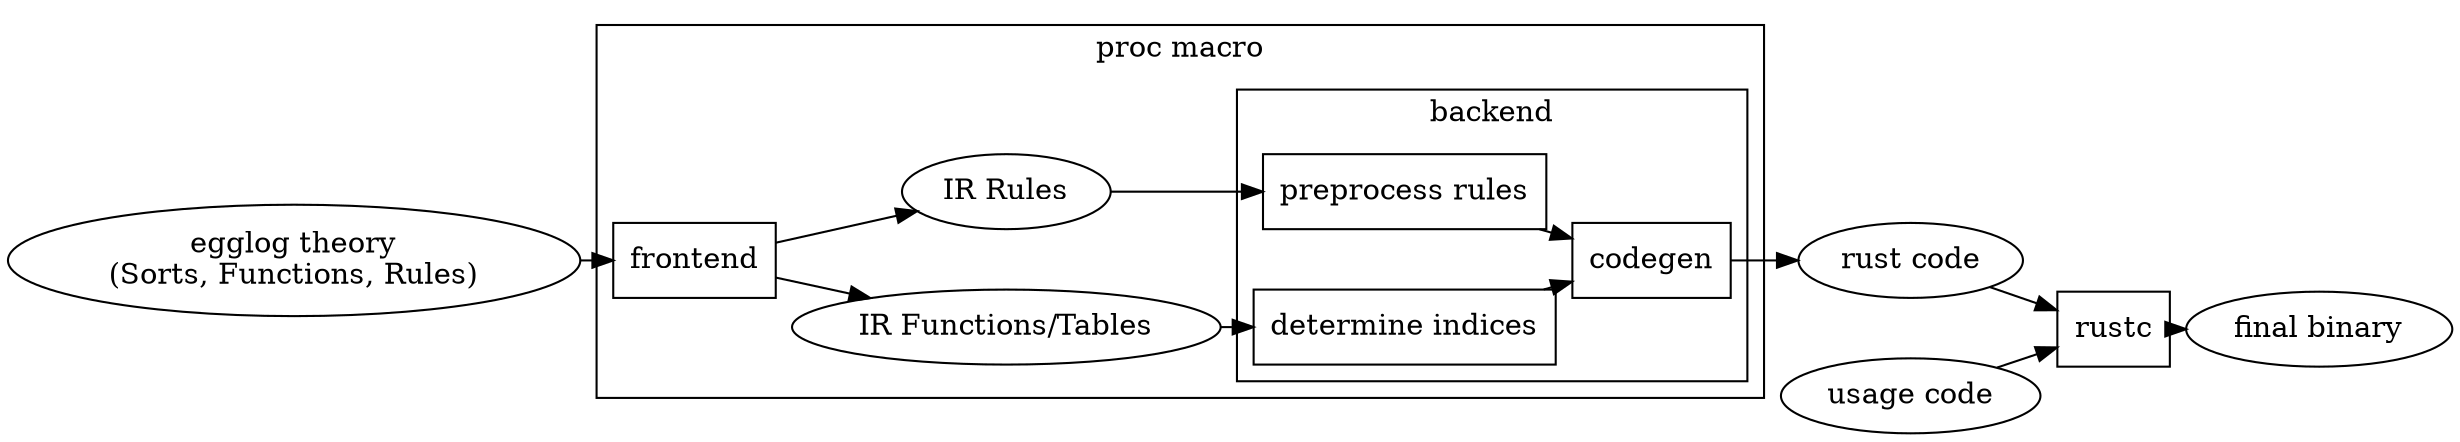 digraph G {
    rankdir="LR";
    ranksep=0.0;
    nodesep=0.4;
    "egglog theory\n(Sorts, Functions, Rules)" -> "frontend";
    subgraph cluster_proc_macro {
        "frontend" [shape=rect];
        label = "proc macro";
        "frontend" -> "IR Functions/Tables";
        "frontend" -> "IR Rules";
        "IR Functions/Tables" -> "determine indices";
        "IR Rules" -> "preprocess rules";
        subgraph cluster_backend {
            label = "backend";
            "determine indices" [shape=rect];
            "preprocess rules" [shape=rect];
            "codegen" [shape=rect];
            "determine indices" -> "codegen";
            "preprocess rules" -> "codegen";
        }
    }
    "codegen" -> "rust code";
    "rust code" -> "rustc";
    "rustc" [shape=rect];
    "usage code" -> "rustc"
    "rustc" -> "final binary"
}
